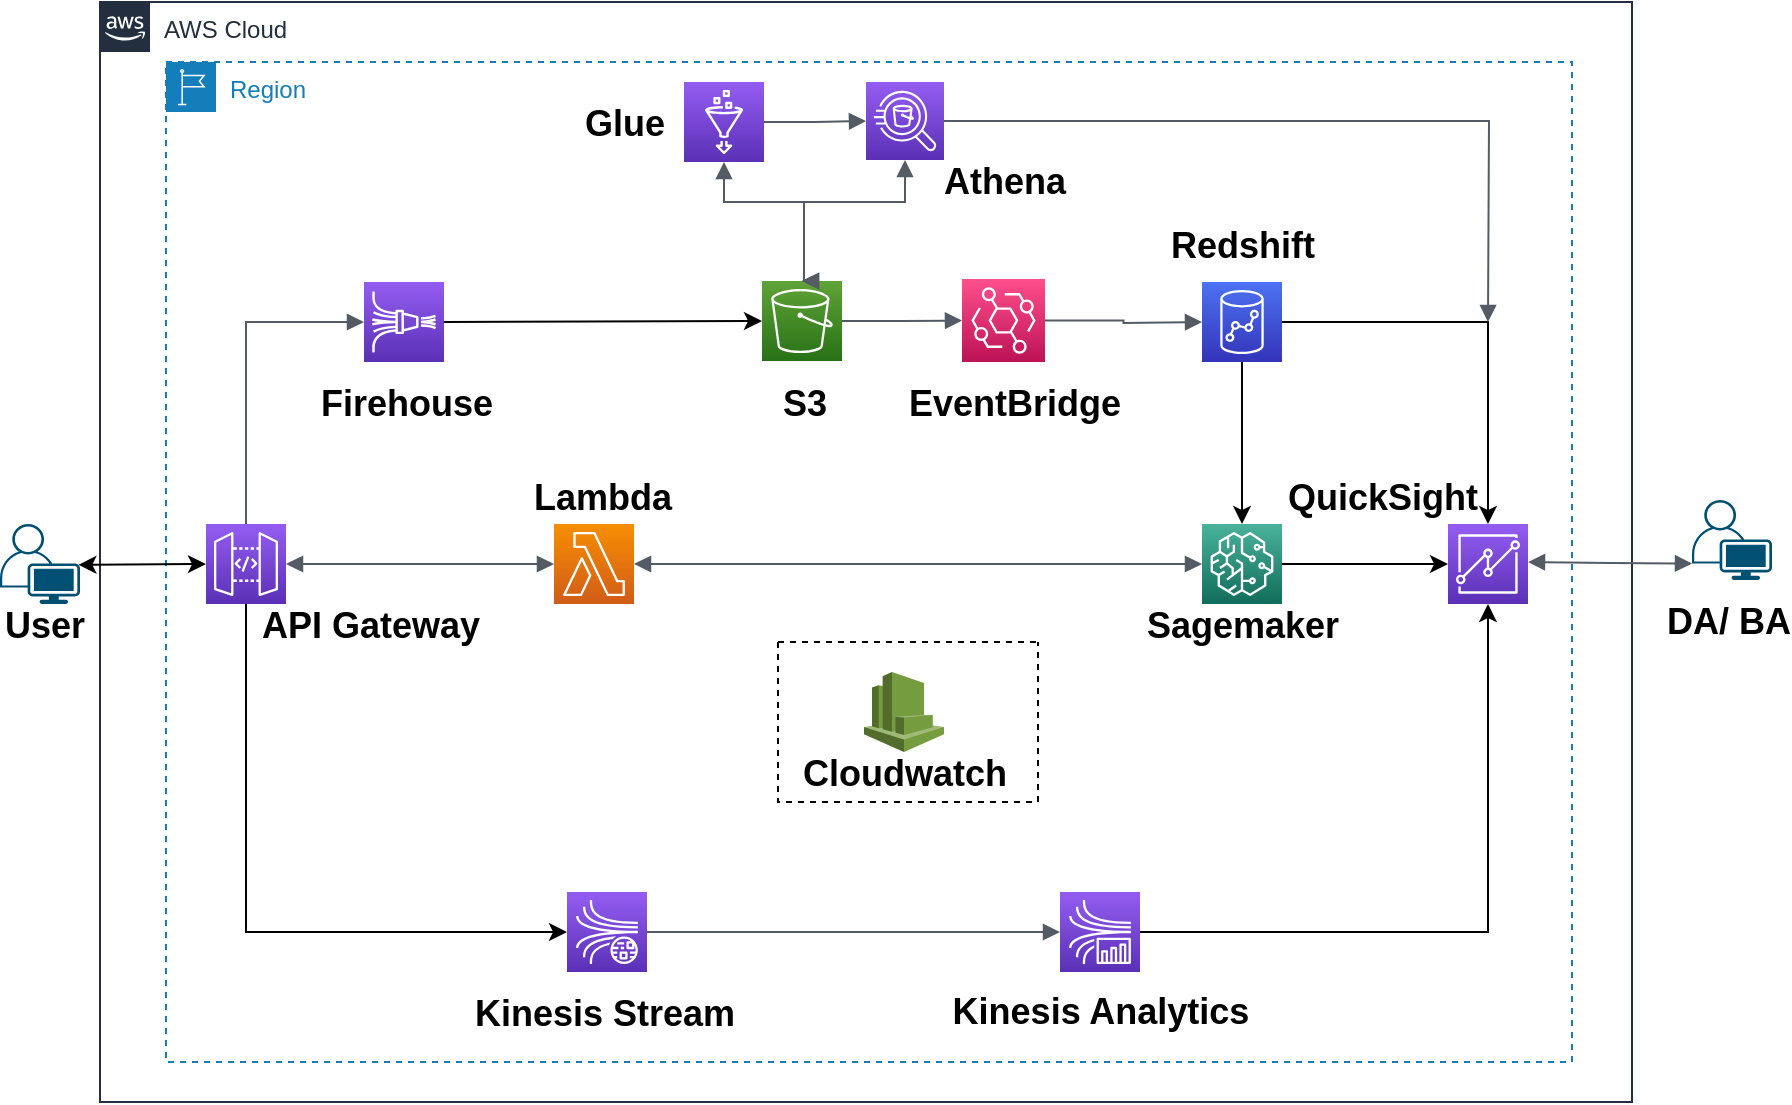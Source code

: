 <mxfile version="16.6.6" type="github">
  <diagram id="dGK5xZqpM7XCNRweWZIY" name="Page-1">
    <mxGraphModel dx="1298" dy="684" grid="1" gridSize="10" guides="1" tooltips="1" connect="1" arrows="1" fold="1" page="1" pageScale="1" pageWidth="850" pageHeight="1100" math="0" shadow="0">
      <root>
        <mxCell id="0" />
        <mxCell id="1" parent="0" />
        <mxCell id="s2iLsqbhEoJUC6y4_RUH-1" value="AWS Cloud" style="points=[[0,0],[0.25,0],[0.5,0],[0.75,0],[1,0],[1,0.25],[1,0.5],[1,0.75],[1,1],[0.75,1],[0.5,1],[0.25,1],[0,1],[0,0.75],[0,0.5],[0,0.25]];outlineConnect=0;gradientColor=none;html=1;whiteSpace=wrap;fontSize=12;fontStyle=0;container=1;pointerEvents=0;collapsible=0;recursiveResize=0;shape=mxgraph.aws4.group;grIcon=mxgraph.aws4.group_aws_cloud_alt;strokeColor=#232F3E;fillColor=none;verticalAlign=top;align=left;spacingLeft=30;fontColor=#232F3E;dashed=0;" parent="1" vertex="1">
          <mxGeometry x="68" y="220" width="766" height="550" as="geometry" />
        </mxCell>
        <mxCell id="s2iLsqbhEoJUC6y4_RUH-2" value="Region" style="points=[[0,0],[0.25,0],[0.5,0],[0.75,0],[1,0],[1,0.25],[1,0.5],[1,0.75],[1,1],[0.75,1],[0.5,1],[0.25,1],[0,1],[0,0.75],[0,0.5],[0,0.25]];outlineConnect=0;gradientColor=none;html=1;whiteSpace=wrap;fontSize=12;fontStyle=0;container=1;pointerEvents=0;collapsible=0;recursiveResize=0;shape=mxgraph.aws4.group;grIcon=mxgraph.aws4.group_region;strokeColor=#147EBA;fillColor=none;verticalAlign=top;align=left;spacingLeft=30;fontColor=#147EBA;dashed=1;" parent="1" vertex="1">
          <mxGeometry x="101" y="250" width="703" height="500" as="geometry" />
        </mxCell>
        <mxCell id="s2iLsqbhEoJUC6y4_RUH-9" value="" style="sketch=0;points=[[0,0,0],[0.25,0,0],[0.5,0,0],[0.75,0,0],[1,0,0],[0,1,0],[0.25,1,0],[0.5,1,0],[0.75,1,0],[1,1,0],[0,0.25,0],[0,0.5,0],[0,0.75,0],[1,0.25,0],[1,0.5,0],[1,0.75,0]];outlineConnect=0;fontColor=#232F3E;gradientColor=#945DF2;gradientDirection=north;fillColor=#5A30B5;strokeColor=#ffffff;dashed=0;verticalLabelPosition=bottom;verticalAlign=top;align=center;html=1;fontSize=12;fontStyle=0;aspect=fixed;shape=mxgraph.aws4.resourceIcon;resIcon=mxgraph.aws4.kinesis_data_firehose;" parent="s2iLsqbhEoJUC6y4_RUH-2" vertex="1">
          <mxGeometry x="99" y="110" width="40" height="40" as="geometry" />
        </mxCell>
        <mxCell id="s2iLsqbhEoJUC6y4_RUH-8" value="" style="sketch=0;points=[[0,0,0],[0.25,0,0],[0.5,0,0],[0.75,0,0],[1,0,0],[0,1,0],[0.25,1,0],[0.5,1,0],[0.75,1,0],[1,1,0],[0,0.25,0],[0,0.5,0],[0,0.75,0],[1,0.25,0],[1,0.5,0],[1,0.75,0]];outlineConnect=0;fontColor=#232F3E;gradientColor=#945DF2;gradientDirection=north;fillColor=#5A30B5;strokeColor=#ffffff;dashed=0;verticalLabelPosition=bottom;verticalAlign=top;align=center;html=1;fontSize=12;fontStyle=0;aspect=fixed;shape=mxgraph.aws4.resourceIcon;resIcon=mxgraph.aws4.kinesis_data_streams;" parent="s2iLsqbhEoJUC6y4_RUH-2" vertex="1">
          <mxGeometry x="200.5" y="415" width="40" height="40" as="geometry" />
        </mxCell>
        <mxCell id="s2iLsqbhEoJUC6y4_RUH-11" value="" style="sketch=0;points=[[0,0,0],[0.25,0,0],[0.5,0,0],[0.75,0,0],[1,0,0],[0,1,0],[0.25,1,0],[0.5,1,0],[0.75,1,0],[1,1,0],[0,0.25,0],[0,0.5,0],[0,0.75,0],[1,0.25,0],[1,0.5,0],[1,0.75,0]];outlineConnect=0;fontColor=#232F3E;gradientColor=#945DF2;gradientDirection=north;fillColor=#5A30B5;strokeColor=#ffffff;dashed=0;verticalLabelPosition=bottom;verticalAlign=top;align=center;html=1;fontSize=12;fontStyle=0;aspect=fixed;shape=mxgraph.aws4.resourceIcon;resIcon=mxgraph.aws4.api_gateway;" parent="s2iLsqbhEoJUC6y4_RUH-2" vertex="1">
          <mxGeometry x="20" y="231" width="40" height="40" as="geometry" />
        </mxCell>
        <mxCell id="s2iLsqbhEoJUC6y4_RUH-15" value="" style="sketch=0;points=[[0,0,0],[0.25,0,0],[0.5,0,0],[0.75,0,0],[1,0,0],[0,1,0],[0.25,1,0],[0.5,1,0],[0.75,1,0],[1,1,0],[0,0.25,0],[0,0.5,0],[0,0.75,0],[1,0.25,0],[1,0.5,0],[1,0.75,0]];outlineConnect=0;fontColor=#232F3E;gradientColor=#945DF2;gradientDirection=north;fillColor=#5A30B5;strokeColor=#ffffff;dashed=0;verticalLabelPosition=bottom;verticalAlign=top;align=center;html=1;fontSize=12;fontStyle=0;aspect=fixed;shape=mxgraph.aws4.resourceIcon;resIcon=mxgraph.aws4.glue;" parent="s2iLsqbhEoJUC6y4_RUH-2" vertex="1">
          <mxGeometry x="259" y="10" width="40" height="40" as="geometry" />
        </mxCell>
        <mxCell id="s2iLsqbhEoJUC6y4_RUH-16" value="" style="sketch=0;points=[[0,0,0],[0.25,0,0],[0.5,0,0],[0.75,0,0],[1,0,0],[0,1,0],[0.25,1,0],[0.5,1,0],[0.75,1,0],[1,1,0],[0,0.25,0],[0,0.5,0],[0,0.75,0],[1,0.25,0],[1,0.5,0],[1,0.75,0]];outlineConnect=0;fontColor=#232F3E;gradientColor=#945DF2;gradientDirection=north;fillColor=#5A30B5;strokeColor=#ffffff;dashed=0;verticalLabelPosition=bottom;verticalAlign=top;align=center;html=1;fontSize=12;fontStyle=0;aspect=fixed;shape=mxgraph.aws4.resourceIcon;resIcon=mxgraph.aws4.athena;" parent="s2iLsqbhEoJUC6y4_RUH-2" vertex="1">
          <mxGeometry x="350" y="10" width="39" height="39" as="geometry" />
        </mxCell>
        <mxCell id="HMBIdSZYqoNYSO5b0g_p-14" value="" style="edgeStyle=orthogonalEdgeStyle;rounded=0;orthogonalLoop=1;jettySize=auto;html=1;entryX=0.5;entryY=0;entryDx=0;entryDy=0;entryPerimeter=0;" parent="s2iLsqbhEoJUC6y4_RUH-2" source="s2iLsqbhEoJUC6y4_RUH-18" target="s2iLsqbhEoJUC6y4_RUH-20" edge="1">
          <mxGeometry relative="1" as="geometry" />
        </mxCell>
        <mxCell id="s2iLsqbhEoJUC6y4_RUH-18" value="" style="sketch=0;points=[[0,0,0],[0.25,0,0],[0.5,0,0],[0.75,0,0],[1,0,0],[0,1,0],[0.25,1,0],[0.5,1,0],[0.75,1,0],[1,1,0],[0,0.25,0],[0,0.5,0],[0,0.75,0],[1,0.25,0],[1,0.5,0],[1,0.75,0]];outlineConnect=0;fontColor=#232F3E;gradientColor=#4D72F3;gradientDirection=north;fillColor=#3334B9;strokeColor=#ffffff;dashed=0;verticalLabelPosition=bottom;verticalAlign=top;align=center;html=1;fontSize=12;fontStyle=0;aspect=fixed;shape=mxgraph.aws4.resourceIcon;resIcon=mxgraph.aws4.redshift;" parent="s2iLsqbhEoJUC6y4_RUH-2" vertex="1">
          <mxGeometry x="518" y="110" width="40" height="40" as="geometry" />
        </mxCell>
        <mxCell id="s2iLsqbhEoJUC6y4_RUH-19" value="" style="sketch=0;points=[[0,0,0],[0.25,0,0],[0.5,0,0],[0.75,0,0],[1,0,0],[0,1,0],[0.25,1,0],[0.5,1,0],[0.75,1,0],[1,1,0],[0,0.25,0],[0,0.5,0],[0,0.75,0],[1,0.25,0],[1,0.5,0],[1,0.75,0]];outlineConnect=0;fontColor=#232F3E;gradientColor=#60A337;gradientDirection=north;fillColor=#277116;strokeColor=#ffffff;dashed=0;verticalLabelPosition=bottom;verticalAlign=top;align=center;html=1;fontSize=12;fontStyle=0;aspect=fixed;shape=mxgraph.aws4.resourceIcon;resIcon=mxgraph.aws4.s3;" parent="s2iLsqbhEoJUC6y4_RUH-2" vertex="1">
          <mxGeometry x="298" y="109.5" width="40" height="40" as="geometry" />
        </mxCell>
        <mxCell id="HMBIdSZYqoNYSO5b0g_p-13" value="" style="edgeStyle=orthogonalEdgeStyle;rounded=0;orthogonalLoop=1;jettySize=auto;html=1;" parent="s2iLsqbhEoJUC6y4_RUH-2" source="s2iLsqbhEoJUC6y4_RUH-20" target="s2iLsqbhEoJUC6y4_RUH-21" edge="1">
          <mxGeometry relative="1" as="geometry" />
        </mxCell>
        <mxCell id="s2iLsqbhEoJUC6y4_RUH-21" value="" style="sketch=0;points=[[0,0,0],[0.25,0,0],[0.5,0,0],[0.75,0,0],[1,0,0],[0,1,0],[0.25,1,0],[0.5,1,0],[0.75,1,0],[1,1,0],[0,0.25,0],[0,0.5,0],[0,0.75,0],[1,0.25,0],[1,0.5,0],[1,0.75,0]];outlineConnect=0;fontColor=#232F3E;gradientColor=#945DF2;gradientDirection=north;fillColor=#5A30B5;strokeColor=#ffffff;dashed=0;verticalLabelPosition=bottom;verticalAlign=top;align=center;html=1;fontSize=12;fontStyle=0;aspect=fixed;shape=mxgraph.aws4.resourceIcon;resIcon=mxgraph.aws4.quicksight;" parent="s2iLsqbhEoJUC6y4_RUH-2" vertex="1">
          <mxGeometry x="641" y="231" width="40" height="40" as="geometry" />
        </mxCell>
        <mxCell id="s2iLsqbhEoJUC6y4_RUH-30" value="" style="sketch=0;points=[[0,0,0],[0.25,0,0],[0.5,0,0],[0.75,0,0],[1,0,0],[0,1,0],[0.25,1,0],[0.5,1,0],[0.75,1,0],[1,1,0],[0,0.25,0],[0,0.5,0],[0,0.75,0],[1,0.25,0],[1,0.5,0],[1,0.75,0]];outlineConnect=0;fontColor=#232F3E;gradientColor=#945DF2;gradientDirection=north;fillColor=#5A30B5;strokeColor=#ffffff;dashed=0;verticalLabelPosition=bottom;verticalAlign=top;align=center;html=1;fontSize=12;fontStyle=0;aspect=fixed;shape=mxgraph.aws4.resourceIcon;resIcon=mxgraph.aws4.kinesis_data_analytics;" parent="s2iLsqbhEoJUC6y4_RUH-2" vertex="1">
          <mxGeometry x="447" y="415" width="40" height="40" as="geometry" />
        </mxCell>
        <mxCell id="s2iLsqbhEoJUC6y4_RUH-31" value="" style="sketch=0;points=[[0,0,0],[0.25,0,0],[0.5,0,0],[0.75,0,0],[1,0,0],[0,1,0],[0.25,1,0],[0.5,1,0],[0.75,1,0],[1,1,0],[0,0.25,0],[0,0.5,0],[0,0.75,0],[1,0.25,0],[1,0.5,0],[1,0.75,0]];outlineConnect=0;fontColor=#232F3E;gradientColor=#FF4F8B;gradientDirection=north;fillColor=#BC1356;strokeColor=#ffffff;dashed=0;verticalLabelPosition=bottom;verticalAlign=top;align=center;html=1;fontSize=12;fontStyle=0;aspect=fixed;shape=mxgraph.aws4.resourceIcon;resIcon=mxgraph.aws4.eventbridge;" parent="s2iLsqbhEoJUC6y4_RUH-2" vertex="1">
          <mxGeometry x="398" y="108.5" width="41.5" height="41.5" as="geometry" />
        </mxCell>
        <mxCell id="9eLovBIwxHbZl7EOSkrw-1" value="" style="edgeStyle=orthogonalEdgeStyle;html=1;endArrow=block;elbow=vertical;startArrow=none;endFill=1;strokeColor=#545B64;rounded=0;entryX=0;entryY=0.5;entryDx=0;entryDy=0;entryPerimeter=0;exitX=0.5;exitY=0;exitDx=0;exitDy=0;exitPerimeter=0;" parent="s2iLsqbhEoJUC6y4_RUH-2" source="s2iLsqbhEoJUC6y4_RUH-11" target="s2iLsqbhEoJUC6y4_RUH-9" edge="1">
          <mxGeometry width="100" relative="1" as="geometry">
            <mxPoint x="-60" y="-120" as="sourcePoint" />
            <mxPoint x="140" y="380" as="targetPoint" />
          </mxGeometry>
        </mxCell>
        <mxCell id="9eLovBIwxHbZl7EOSkrw-6" value="" style="edgeStyle=orthogonalEdgeStyle;html=1;endArrow=block;elbow=vertical;startArrow=none;endFill=1;strokeColor=#545B64;rounded=0;exitX=1;exitY=0.5;exitDx=0;exitDy=0;exitPerimeter=0;" parent="s2iLsqbhEoJUC6y4_RUH-2" source="s2iLsqbhEoJUC6y4_RUH-31" edge="1">
          <mxGeometry width="100" relative="1" as="geometry">
            <mxPoint x="478" y="130" as="sourcePoint" />
            <mxPoint x="518" y="130" as="targetPoint" />
          </mxGeometry>
        </mxCell>
        <mxCell id="9eLovBIwxHbZl7EOSkrw-12" value="" style="edgeStyle=orthogonalEdgeStyle;html=1;endArrow=block;elbow=vertical;startArrow=none;endFill=1;strokeColor=#545B64;rounded=0;exitX=1;exitY=0.5;exitDx=0;exitDy=0;exitPerimeter=0;entryX=0;entryY=0.5;entryDx=0;entryDy=0;entryPerimeter=0;" parent="s2iLsqbhEoJUC6y4_RUH-2" source="s2iLsqbhEoJUC6y4_RUH-8" target="s2iLsqbhEoJUC6y4_RUH-30" edge="1">
          <mxGeometry width="100" relative="1" as="geometry">
            <mxPoint x="319" y="435" as="sourcePoint" />
            <mxPoint x="359" y="435" as="targetPoint" />
          </mxGeometry>
        </mxCell>
        <mxCell id="9eLovBIwxHbZl7EOSkrw-20" value="&lt;font style=&quot;font-size: 18px&quot;&gt;Glue&lt;/font&gt;" style="text;strokeColor=none;fillColor=none;html=1;fontSize=20;fontStyle=1;verticalAlign=middle;align=center;" parent="s2iLsqbhEoJUC6y4_RUH-2" vertex="1">
          <mxGeometry x="179" y="19.5" width="100" height="20" as="geometry" />
        </mxCell>
        <mxCell id="fpjOU6GNy4gnwpdHoLkg-1" value="" style="edgeStyle=orthogonalEdgeStyle;html=1;endArrow=block;elbow=vertical;startArrow=none;endFill=1;strokeColor=#545B64;rounded=0;entryX=0;entryY=0.5;entryDx=0;entryDy=0;entryPerimeter=0;exitX=1;exitY=0.5;exitDx=0;exitDy=0;exitPerimeter=0;" parent="s2iLsqbhEoJUC6y4_RUH-2" source="s2iLsqbhEoJUC6y4_RUH-15" target="s2iLsqbhEoJUC6y4_RUH-16" edge="1">
          <mxGeometry width="100" relative="1" as="geometry">
            <mxPoint x="339" y="30" as="sourcePoint" />
            <mxPoint x="379" y="29.5" as="targetPoint" />
          </mxGeometry>
        </mxCell>
        <mxCell id="fpjOU6GNy4gnwpdHoLkg-2" value="&lt;font style=&quot;font-size: 18px&quot;&gt;Athena&lt;/font&gt;" style="text;strokeColor=none;fillColor=none;html=1;fontSize=20;fontStyle=1;verticalAlign=middle;align=center;" parent="s2iLsqbhEoJUC6y4_RUH-2" vertex="1">
          <mxGeometry x="368.75" y="49" width="100" height="20" as="geometry" />
        </mxCell>
        <mxCell id="fpjOU6GNy4gnwpdHoLkg-4" value="&lt;font style=&quot;font-size: 18px&quot;&gt;Redshift&lt;/font&gt;" style="text;strokeColor=none;fillColor=none;html=1;fontSize=20;fontStyle=1;verticalAlign=middle;align=center;" parent="s2iLsqbhEoJUC6y4_RUH-2" vertex="1">
          <mxGeometry x="488" y="81" width="100" height="20" as="geometry" />
        </mxCell>
        <mxCell id="fpjOU6GNy4gnwpdHoLkg-6" value="" style="edgeStyle=orthogonalEdgeStyle;html=1;endArrow=block;elbow=vertical;startArrow=none;endFill=1;strokeColor=#545B64;rounded=0;exitX=1;exitY=0.5;exitDx=0;exitDy=0;exitPerimeter=0;entryX=0;entryY=0.5;entryDx=0;entryDy=0;entryPerimeter=0;" parent="s2iLsqbhEoJUC6y4_RUH-2" source="s2iLsqbhEoJUC6y4_RUH-19" target="s2iLsqbhEoJUC6y4_RUH-31" edge="1">
          <mxGeometry width="100" relative="1" as="geometry">
            <mxPoint x="247" y="140" as="sourcePoint" />
            <mxPoint x="287" y="140" as="targetPoint" />
          </mxGeometry>
        </mxCell>
        <mxCell id="fpjOU6GNy4gnwpdHoLkg-7" value="" style="edgeStyle=orthogonalEdgeStyle;html=1;endArrow=block;elbow=vertical;startArrow=block;startFill=1;endFill=1;strokeColor=#545B64;rounded=0;exitX=0.5;exitY=1;exitDx=0;exitDy=0;exitPerimeter=0;entryX=0.5;entryY=0;entryDx=0;entryDy=0;entryPerimeter=0;" parent="s2iLsqbhEoJUC6y4_RUH-2" source="s2iLsqbhEoJUC6y4_RUH-15" target="s2iLsqbhEoJUC6y4_RUH-19" edge="1">
          <mxGeometry width="100" relative="1" as="geometry">
            <mxPoint x="279" y="70" as="sourcePoint" />
            <mxPoint x="379" y="70" as="targetPoint" />
            <Array as="points">
              <mxPoint x="279" y="70" />
              <mxPoint x="319" y="70" />
            </Array>
          </mxGeometry>
        </mxCell>
        <mxCell id="fpjOU6GNy4gnwpdHoLkg-8" value="" style="edgeStyle=orthogonalEdgeStyle;html=1;endArrow=block;elbow=vertical;startArrow=block;startFill=1;endFill=1;strokeColor=#545B64;rounded=0;exitX=0.5;exitY=1;exitDx=0;exitDy=0;exitPerimeter=0;entryX=0.5;entryY=0;entryDx=0;entryDy=0;entryPerimeter=0;" parent="s2iLsqbhEoJUC6y4_RUH-2" source="s2iLsqbhEoJUC6y4_RUH-16" target="s2iLsqbhEoJUC6y4_RUH-19" edge="1">
          <mxGeometry width="100" relative="1" as="geometry">
            <mxPoint x="369" y="70" as="sourcePoint" />
            <mxPoint x="469" y="70" as="targetPoint" />
            <Array as="points">
              <mxPoint x="370" y="70" />
              <mxPoint x="319" y="70" />
            </Array>
          </mxGeometry>
        </mxCell>
        <mxCell id="fpjOU6GNy4gnwpdHoLkg-9" value="&lt;font style=&quot;font-size: 18px&quot;&gt;EventBridge&lt;/font&gt;" style="text;strokeColor=none;fillColor=none;html=1;fontSize=20;fontStyle=1;verticalAlign=middle;align=center;" parent="s2iLsqbhEoJUC6y4_RUH-2" vertex="1">
          <mxGeometry x="374" y="160" width="100" height="20" as="geometry" />
        </mxCell>
        <mxCell id="HMBIdSZYqoNYSO5b0g_p-6" value="&lt;font style=&quot;font-size: 18px&quot;&gt;Firehouse&lt;/font&gt;" style="text;strokeColor=none;fillColor=none;html=1;fontSize=20;fontStyle=1;verticalAlign=middle;align=center;" parent="s2iLsqbhEoJUC6y4_RUH-2" vertex="1">
          <mxGeometry x="70" y="160" width="99" height="20" as="geometry" />
        </mxCell>
        <mxCell id="HMBIdSZYqoNYSO5b0g_p-7" value="&lt;font style=&quot;font-size: 18px&quot;&gt;S3&lt;/font&gt;" style="text;strokeColor=none;fillColor=none;html=1;fontSize=20;fontStyle=1;verticalAlign=middle;align=center;" parent="s2iLsqbhEoJUC6y4_RUH-2" vertex="1">
          <mxGeometry x="269" y="160" width="100" height="20" as="geometry" />
        </mxCell>
        <mxCell id="HMBIdSZYqoNYSO5b0g_p-9" value="&lt;font style=&quot;font-size: 18px&quot;&gt;Kinesis Stream&lt;/font&gt;" style="text;strokeColor=none;fillColor=none;html=1;fontSize=20;fontStyle=1;verticalAlign=middle;align=center;" parent="s2iLsqbhEoJUC6y4_RUH-2" vertex="1">
          <mxGeometry x="169" y="465" width="100" height="20" as="geometry" />
        </mxCell>
        <mxCell id="HMBIdSZYqoNYSO5b0g_p-10" value="&lt;font style=&quot;font-size: 18px&quot;&gt;Kinesis Analytics&lt;/font&gt;" style="text;strokeColor=none;fillColor=none;html=1;fontSize=20;fontStyle=1;verticalAlign=middle;align=center;" parent="s2iLsqbhEoJUC6y4_RUH-2" vertex="1">
          <mxGeometry x="417" y="464" width="100" height="20" as="geometry" />
        </mxCell>
        <mxCell id="HMBIdSZYqoNYSO5b0g_p-11" value="&lt;font style=&quot;font-size: 18px&quot;&gt;API Gateway&lt;/font&gt;" style="text;strokeColor=none;fillColor=none;html=1;fontSize=20;fontStyle=1;verticalAlign=middle;align=center;" parent="s2iLsqbhEoJUC6y4_RUH-2" vertex="1">
          <mxGeometry x="52" y="271" width="100" height="20" as="geometry" />
        </mxCell>
        <mxCell id="s2iLsqbhEoJUC6y4_RUH-20" value="" style="sketch=0;points=[[0,0,0],[0.25,0,0],[0.5,0,0],[0.75,0,0],[1,0,0],[0,1,0],[0.25,1,0],[0.5,1,0],[0.75,1,0],[1,1,0],[0,0.25,0],[0,0.5,0],[0,0.75,0],[1,0.25,0],[1,0.5,0],[1,0.75,0]];outlineConnect=0;fontColor=#232F3E;gradientColor=#4AB29A;gradientDirection=north;fillColor=#116D5B;strokeColor=#ffffff;dashed=0;verticalLabelPosition=bottom;verticalAlign=top;align=center;html=1;fontSize=12;fontStyle=0;aspect=fixed;shape=mxgraph.aws4.resourceIcon;resIcon=mxgraph.aws4.sagemaker;" parent="s2iLsqbhEoJUC6y4_RUH-2" vertex="1">
          <mxGeometry x="518" y="231" width="40" height="40" as="geometry" />
        </mxCell>
        <mxCell id="HMBIdSZYqoNYSO5b0g_p-26" value="" style="endArrow=classic;html=1;rounded=0;entryX=0.5;entryY=1;entryDx=0;entryDy=0;entryPerimeter=0;exitX=1;exitY=0.5;exitDx=0;exitDy=0;exitPerimeter=0;" parent="s2iLsqbhEoJUC6y4_RUH-2" source="s2iLsqbhEoJUC6y4_RUH-30" target="s2iLsqbhEoJUC6y4_RUH-21" edge="1">
          <mxGeometry width="50" height="50" relative="1" as="geometry">
            <mxPoint x="340" y="330" as="sourcePoint" />
            <mxPoint x="390" y="280" as="targetPoint" />
            <Array as="points">
              <mxPoint x="661" y="435" />
            </Array>
          </mxGeometry>
        </mxCell>
        <mxCell id="HMBIdSZYqoNYSO5b0g_p-30" value="" style="endArrow=classic;html=1;rounded=0;entryX=0;entryY=0.5;entryDx=0;entryDy=0;entryPerimeter=0;exitX=0.5;exitY=1;exitDx=0;exitDy=0;exitPerimeter=0;" parent="s2iLsqbhEoJUC6y4_RUH-2" source="s2iLsqbhEoJUC6y4_RUH-11" target="s2iLsqbhEoJUC6y4_RUH-8" edge="1">
          <mxGeometry width="50" height="50" relative="1" as="geometry">
            <mxPoint x="340" y="330" as="sourcePoint" />
            <mxPoint x="390" y="280" as="targetPoint" />
            <Array as="points">
              <mxPoint x="40" y="435" />
            </Array>
          </mxGeometry>
        </mxCell>
        <mxCell id="HMBIdSZYqoNYSO5b0g_p-15" value="&lt;font style=&quot;font-size: 18px&quot;&gt;Cloudwatch&lt;/font&gt;" style="text;strokeColor=none;fillColor=none;html=1;fontSize=20;fontStyle=1;verticalAlign=middle;align=center;" parent="s2iLsqbhEoJUC6y4_RUH-2" vertex="1">
          <mxGeometry x="319" y="345" width="100" height="20" as="geometry" />
        </mxCell>
        <mxCell id="HMBIdSZYqoNYSO5b0g_p-18" value="" style="swimlane;startSize=0;dashed=1;" parent="s2iLsqbhEoJUC6y4_RUH-2" vertex="1">
          <mxGeometry x="306" y="290" width="130" height="80" as="geometry">
            <mxRectangle x="220" y="290" width="50" height="40" as="alternateBounds" />
          </mxGeometry>
        </mxCell>
        <mxCell id="s2iLsqbhEoJUC6y4_RUH-33" value="" style="outlineConnect=0;dashed=0;verticalLabelPosition=bottom;verticalAlign=top;align=center;html=1;shape=mxgraph.aws3.cloudwatch;fillColor=#759C3E;gradientColor=none;" parent="HMBIdSZYqoNYSO5b0g_p-18" vertex="1">
          <mxGeometry x="43" y="15" width="40" height="40" as="geometry" />
        </mxCell>
        <mxCell id="HMBIdSZYqoNYSO5b0g_p-32" value="" style="endArrow=classic;html=1;rounded=0;entryX=0.5;entryY=0;entryDx=0;entryDy=0;entryPerimeter=0;exitX=1;exitY=0.5;exitDx=0;exitDy=0;exitPerimeter=0;" parent="s2iLsqbhEoJUC6y4_RUH-2" source="s2iLsqbhEoJUC6y4_RUH-18" target="s2iLsqbhEoJUC6y4_RUH-21" edge="1">
          <mxGeometry width="50" height="50" relative="1" as="geometry">
            <mxPoint x="290" y="330" as="sourcePoint" />
            <mxPoint x="340" y="280" as="targetPoint" />
            <Array as="points">
              <mxPoint x="661" y="130" />
            </Array>
          </mxGeometry>
        </mxCell>
        <mxCell id="HMBIdSZYqoNYSO5b0g_p-33" value="" style="endArrow=classic;html=1;rounded=0;exitX=1;exitY=0.5;exitDx=0;exitDy=0;exitPerimeter=0;entryX=0;entryY=0.5;entryDx=0;entryDy=0;entryPerimeter=0;" parent="s2iLsqbhEoJUC6y4_RUH-2" source="s2iLsqbhEoJUC6y4_RUH-9" target="s2iLsqbhEoJUC6y4_RUH-19" edge="1">
          <mxGeometry width="50" height="50" relative="1" as="geometry">
            <mxPoint x="290" y="220" as="sourcePoint" />
            <mxPoint x="340" y="170" as="targetPoint" />
          </mxGeometry>
        </mxCell>
        <mxCell id="HMBIdSZYqoNYSO5b0g_p-34" value="&lt;font style=&quot;font-size: 18px&quot;&gt;Sagemaker&lt;/font&gt;" style="text;strokeColor=none;fillColor=none;html=1;fontSize=20;fontStyle=1;verticalAlign=middle;align=center;" parent="s2iLsqbhEoJUC6y4_RUH-2" vertex="1">
          <mxGeometry x="488" y="271" width="100" height="20" as="geometry" />
        </mxCell>
        <mxCell id="HMBIdSZYqoNYSO5b0g_p-35" value="&lt;font style=&quot;font-size: 18px&quot;&gt;QuickSight&lt;/font&gt;" style="text;strokeColor=none;fillColor=none;html=1;fontSize=20;fontStyle=1;verticalAlign=middle;align=center;" parent="s2iLsqbhEoJUC6y4_RUH-2" vertex="1">
          <mxGeometry x="558" y="207" width="100" height="20" as="geometry" />
        </mxCell>
        <mxCell id="jgbXGi7hfd4va_pr6LZk-4" value="" style="sketch=0;points=[[0,0,0],[0.25,0,0],[0.5,0,0],[0.75,0,0],[1,0,0],[0,1,0],[0.25,1,0],[0.5,1,0],[0.75,1,0],[1,1,0],[0,0.25,0],[0,0.5,0],[0,0.75,0],[1,0.25,0],[1,0.5,0],[1,0.75,0]];outlineConnect=0;fontColor=#232F3E;gradientColor=#F78E04;gradientDirection=north;fillColor=#D05C17;strokeColor=#ffffff;dashed=0;verticalLabelPosition=bottom;verticalAlign=top;align=center;html=1;fontSize=12;fontStyle=0;aspect=fixed;shape=mxgraph.aws4.resourceIcon;resIcon=mxgraph.aws4.lambda;" parent="s2iLsqbhEoJUC6y4_RUH-2" vertex="1">
          <mxGeometry x="194" y="231" width="40" height="40" as="geometry" />
        </mxCell>
        <mxCell id="jgbXGi7hfd4va_pr6LZk-7" value="" style="edgeStyle=orthogonalEdgeStyle;html=1;endArrow=block;elbow=vertical;startArrow=block;startFill=1;endFill=1;strokeColor=#545B64;rounded=0;exitX=1;exitY=0.5;exitDx=0;exitDy=0;exitPerimeter=0;entryX=0;entryY=0.5;entryDx=0;entryDy=0;entryPerimeter=0;" parent="s2iLsqbhEoJUC6y4_RUH-2" source="jgbXGi7hfd4va_pr6LZk-4" target="s2iLsqbhEoJUC6y4_RUH-20" edge="1">
          <mxGeometry width="100" relative="1" as="geometry">
            <mxPoint x="300" y="260" as="sourcePoint" />
            <mxPoint x="400" y="260" as="targetPoint" />
          </mxGeometry>
        </mxCell>
        <mxCell id="jgbXGi7hfd4va_pr6LZk-11" value="" style="edgeStyle=orthogonalEdgeStyle;html=1;endArrow=block;elbow=vertical;startArrow=block;startFill=1;endFill=1;strokeColor=#545B64;rounded=0;exitX=1;exitY=0.5;exitDx=0;exitDy=0;exitPerimeter=0;entryX=0;entryY=0.5;entryDx=0;entryDy=0;entryPerimeter=0;" parent="s2iLsqbhEoJUC6y4_RUH-2" source="s2iLsqbhEoJUC6y4_RUH-11" target="jgbXGi7hfd4va_pr6LZk-4" edge="1">
          <mxGeometry width="100" relative="1" as="geometry">
            <mxPoint x="80" y="250" as="sourcePoint" />
            <mxPoint x="180" y="250" as="targetPoint" />
          </mxGeometry>
        </mxCell>
        <mxCell id="jgbXGi7hfd4va_pr6LZk-12" value="&lt;font style=&quot;font-size: 18px&quot;&gt;Lambda&lt;/font&gt;" style="text;strokeColor=none;fillColor=none;html=1;fontSize=20;fontStyle=1;verticalAlign=middle;align=center;" parent="s2iLsqbhEoJUC6y4_RUH-2" vertex="1">
          <mxGeometry x="168.5" y="207" width="99" height="20" as="geometry" />
        </mxCell>
        <mxCell id="jgbXGi7hfd4va_pr6LZk-15" value="" style="edgeStyle=orthogonalEdgeStyle;html=1;endArrow=block;elbow=vertical;startArrow=block;startFill=1;endFill=1;strokeColor=#545B64;rounded=0;fontFamily=Helvetica;fontSize=24;fontColor=default;entryX=0;entryY=0.795;entryDx=0;entryDy=0;entryPerimeter=0;" parent="s2iLsqbhEoJUC6y4_RUH-2" target="jgbXGi7hfd4va_pr6LZk-13" edge="1">
          <mxGeometry width="100" relative="1" as="geometry">
            <mxPoint x="681" y="250" as="sourcePoint" />
            <mxPoint x="781" y="250" as="targetPoint" />
          </mxGeometry>
        </mxCell>
        <mxCell id="jgbXGi7hfd4va_pr6LZk-19" value="" style="edgeStyle=orthogonalEdgeStyle;html=1;endArrow=block;elbow=vertical;startArrow=none;endFill=1;strokeColor=#545B64;rounded=0;fontFamily=Helvetica;fontSize=24;fontColor=default;exitX=1;exitY=0.5;exitDx=0;exitDy=0;exitPerimeter=0;" parent="s2iLsqbhEoJUC6y4_RUH-2" source="s2iLsqbhEoJUC6y4_RUH-16" edge="1">
          <mxGeometry width="100" relative="1" as="geometry">
            <mxPoint x="411" y="30" as="sourcePoint" />
            <mxPoint x="661" y="130" as="targetPoint" />
          </mxGeometry>
        </mxCell>
        <mxCell id="s2iLsqbhEoJUC6y4_RUH-3" value="" style="points=[[0.35,0,0],[0.98,0.51,0],[1,0.71,0],[0.67,1,0],[0,0.795,0],[0,0.65,0]];verticalLabelPosition=bottom;sketch=0;html=1;verticalAlign=top;aspect=fixed;align=center;pointerEvents=1;shape=mxgraph.cisco19.user;fillColor=#005073;strokeColor=none;" parent="1" vertex="1">
          <mxGeometry x="18" y="481" width="40" height="40" as="geometry" />
        </mxCell>
        <mxCell id="s2iLsqbhEoJUC6y4_RUH-34" value="" style="endArrow=classic;startArrow=classic;html=1;rounded=0;entryX=0;entryY=0.5;entryDx=0;entryDy=0;entryPerimeter=0;exitX=0.98;exitY=0.51;exitDx=0;exitDy=0;exitPerimeter=0;" parent="1" source="s2iLsqbhEoJUC6y4_RUH-3" target="s2iLsqbhEoJUC6y4_RUH-11" edge="1">
          <mxGeometry width="50" height="50" relative="1" as="geometry">
            <mxPoint x="58" y="501" as="sourcePoint" />
            <mxPoint x="468" y="480" as="targetPoint" />
          </mxGeometry>
        </mxCell>
        <mxCell id="jgbXGi7hfd4va_pr6LZk-13" value="" style="points=[[0.35,0,0],[0.98,0.51,0],[1,0.71,0],[0.67,1,0],[0,0.795,0],[0,0.65,0]];verticalLabelPosition=bottom;sketch=0;html=1;verticalAlign=top;aspect=fixed;align=center;pointerEvents=1;shape=mxgraph.cisco19.user;fillColor=#005073;strokeColor=none;" parent="1" vertex="1">
          <mxGeometry x="864" y="469" width="40" height="40" as="geometry" />
        </mxCell>
        <mxCell id="jgbXGi7hfd4va_pr6LZk-16" value="&lt;font style=&quot;font-size: 18px&quot;&gt;User&lt;/font&gt;" style="text;strokeColor=none;fillColor=none;html=1;fontSize=20;fontStyle=1;verticalAlign=middle;align=center;" parent="1" vertex="1">
          <mxGeometry x="20" y="521" width="40" height="20" as="geometry" />
        </mxCell>
        <mxCell id="jgbXGi7hfd4va_pr6LZk-17" value="&lt;font style=&quot;font-size: 18px&quot;&gt;DA/ BA&lt;/font&gt;" style="text;strokeColor=none;fillColor=none;html=1;fontSize=20;fontStyle=1;verticalAlign=middle;align=center;" parent="1" vertex="1">
          <mxGeometry x="857" y="519" width="50" height="20" as="geometry" />
        </mxCell>
      </root>
    </mxGraphModel>
  </diagram>
</mxfile>
